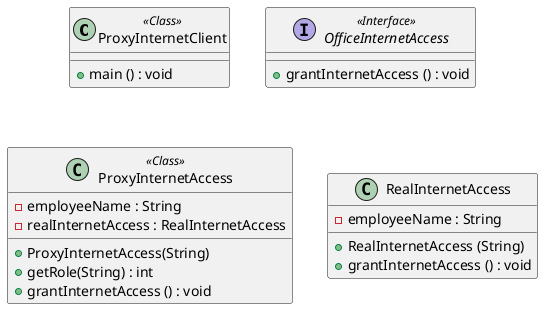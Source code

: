@startuml
'https://plantuml.com/class-diagram

class ProxyInternetClient <<Class>> {
    + main () : void
}

interface OfficeInternetAccess <<Interface>> {

    + grantInternetAccess () : void
}

class ProxyInternetAccess <<Class>> {
    - employeeName : String
    - realInternetAccess : RealInternetAccess
    + ProxyInternetAccess(String)
    + getRole(String) : int
    + grantInternetAccess () : void

}

class RealInternetAccess {
    - employeeName : String

    + RealInternetAccess (String)
    + grantInternetAccess () : void
}



@enduml